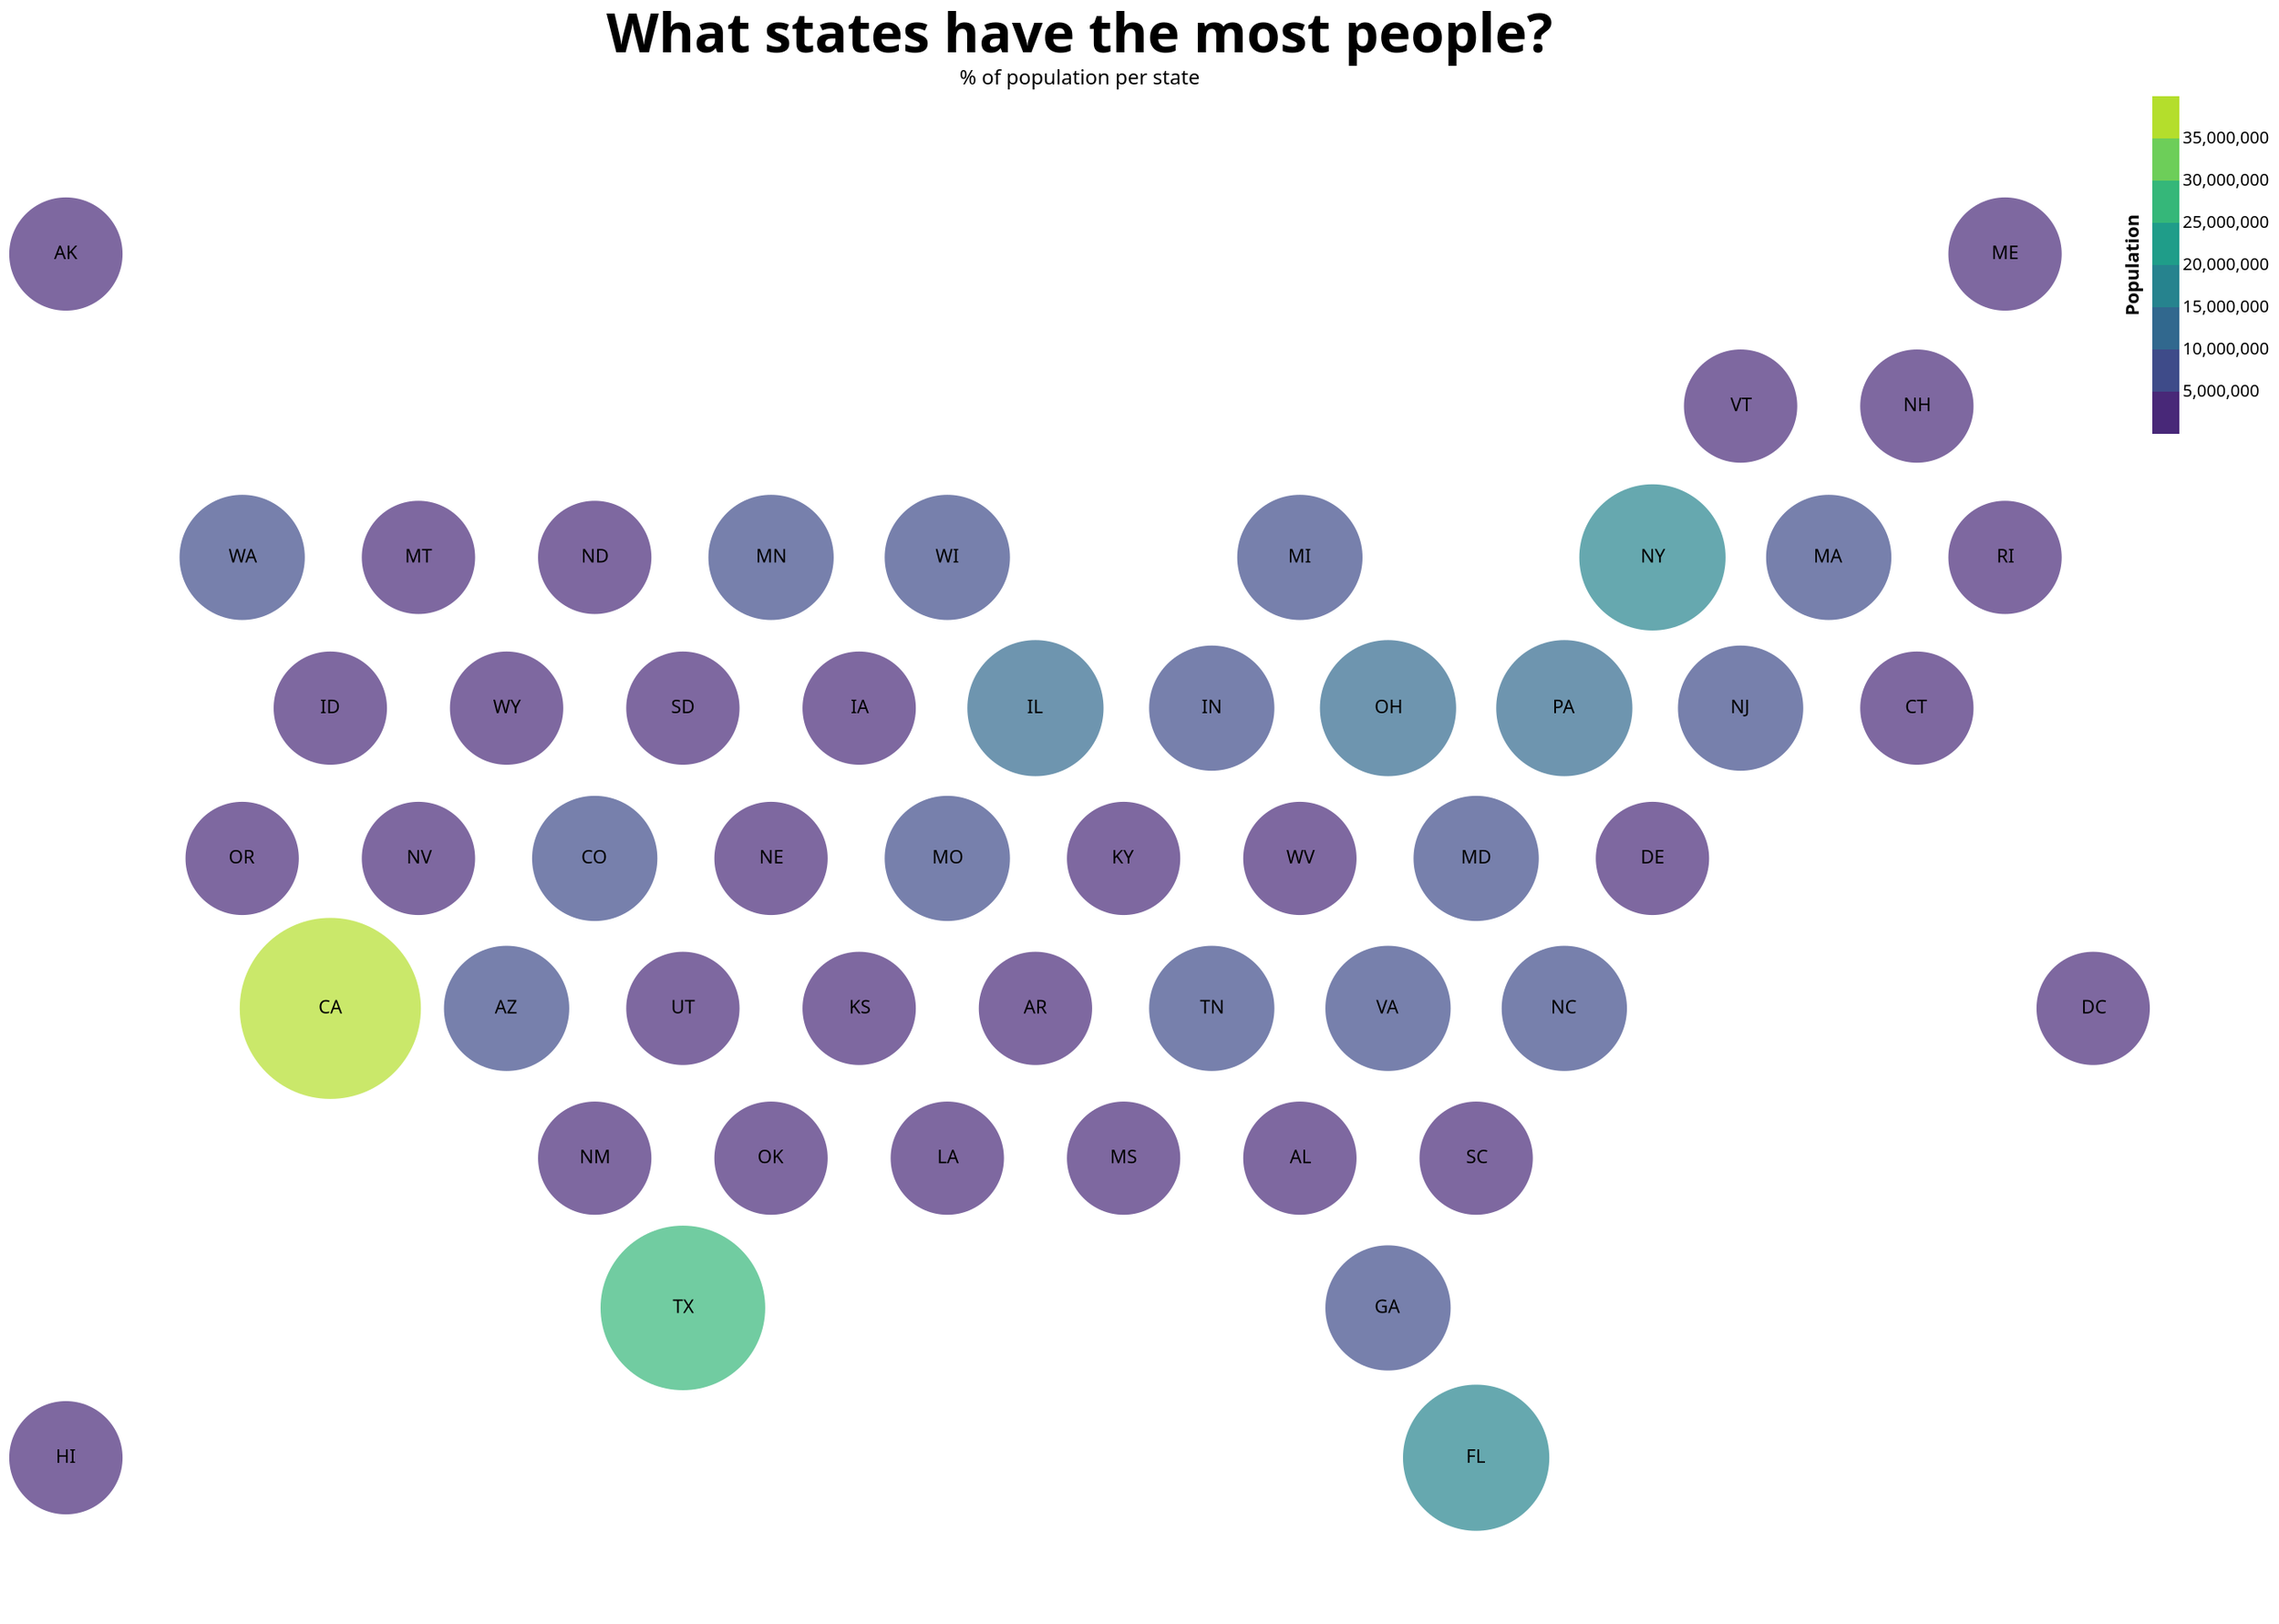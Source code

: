 {
  "$schema": "https://vega.github.io/schema/vega/v5.json",
  "background": "white",
  "padding": 5,
  "width": 1200,
  "height": 900,
  "title": {
    "text": [
      "What states have the most people?"
    ],
    "fontSize": 32,
    "subtitle": "% of population per state",
    "frame": "group"
  },
  "style": "cell",
  "data": [
    {
      "name": "data-ecb5fec3b20ee88d7fc8408d3e2f51c2",
      "values": [
        {
          "%-electoral_votes": 1.67,
          "%-population": 1.55,
          "%-representatives": 1.61,
          "%-senators": 2,
          "Electoral votes per 100K": 0.19,
          "Population": 4779736,
          "Representatives per 100K": 0.15,
          "Senators per 100K": 0.04,
          "State": "Alabama",
          "State_Abbr": "AL",
          "States": "Alabama",
          "centroid_lat": 0.6499999999985311,
          "centroid_lon": 15.000000000000002,
          "state_code": "AL",
          "type": "Feature",
          "geometry": {
            "type": "Polygon",
            "coordinates": [
              [
                [
                  14.000000000000002,
                  0.10000000000279925
                ],
                [
                  14.000000000000004,
                  1.1999999999942628
                ],
                [
                  14.999999999999998,
                  1.7999999999896077
                ],
                [
                  16,
                  1.1999999999942625
                ],
                [
                  16,
                  0.10000000000279931
                ],
                [
                  14.999999999999998,
                  -0.49999999999254446
                ],
                [
                  14.000000000000002,
                  0.10000000000279925
                ]
              ]
            ]
          }
        },
        {
          "%-electoral_votes": 0.56,
          "%-population": 0.23,
          "%-representatives": 0.23,
          "%-senators": 2,
          "Electoral votes per 100K": 0.42,
          "Population": 710231,
          "Representatives per 100K": 0.14,
          "Senators per 100K": 0.28,
          "State": "Alaska",
          "State_Abbr": "AK",
          "States": "Alaska",
          "centroid_lat": 10.849999999921225,
          "centroid_lon": 1.0000000000000002,
          "state_code": "AK",
          "type": "Feature",
          "geometry": {
            "type": "Polygon",
            "coordinates": [
              [
                [
                  -3.243383594935949e-20,
                  10.299999999925182
                ],
                [
                  0,
                  11.399999999917213
                ],
                [
                  0.9999999999999998,
                  11.999999999912925
                ],
                [
                  2,
                  11.399999999917213
                ],
                [
                  2,
                  10.29999999992518
                ],
                [
                  0.9999999999999998,
                  9.699999999929574
                ],
                [
                  -3.243383594935949e-20,
                  10.299999999925182
                ]
              ]
            ]
          }
        },
        {
          "%-electoral_votes": 2.04,
          "%-population": 2.07,
          "%-representatives": 2.07,
          "%-senators": 2,
          "Electoral votes per 100K": 0.17,
          "Population": 6392017,
          "Representatives per 100K": 0.14,
          "Senators per 100K": 0.03,
          "State": "Arizona",
          "State_Abbr": "AZ",
          "States": "Arizona",
          "centroid_lat": 2.349999999985355,
          "centroid_lon": 5.999999999999999,
          "state_code": "AZ",
          "type": "Feature",
          "geometry": {
            "type": "Polygon",
            "coordinates": [
              [
                [
                  4.999999999999999,
                  1.7999999999896081
                ],
                [
                  5,
                  2.8999999999810893
                ],
                [
                  5.999999999999998,
                  3.499999999976457
                ],
                [
                  6.999999999999998,
                  2.8999999999810897
                ],
                [
                  6.999999999999999,
                  1.7999999999896077
                ],
                [
                  5.999999999999999,
                  1.1999999999942628
                ],
                [
                  4.999999999999999,
                  1.7999999999896081
                ]
              ]
            ]
          }
        },
        {
          "%-electoral_votes": 1.12,
          "%-population": 0.94,
          "%-representatives": 0.92,
          "%-senators": 2,
          "Electoral votes per 100K": 0.21,
          "Population": 2915918,
          "Representatives per 100K": 0.14,
          "Senators per 100K": 0.07,
          "State": "Arkansas",
          "State_Abbr": "AR",
          "States": "Arkansas",
          "centroid_lat": 2.349999999985355,
          "centroid_lon": 11.999999999999998,
          "state_code": "AR",
          "type": "Feature",
          "geometry": {
            "type": "Polygon",
            "coordinates": [
              [
                [
                  10.999999999999998,
                  1.7999999999896077
                ],
                [
                  11,
                  2.8999999999810893
                ],
                [
                  12,
                  3.4999999999764575
                ],
                [
                  12.999999999999998,
                  2.8999999999810897
                ],
                [
                  12.999999999999998,
                  1.7999999999896072
                ],
                [
                  11.999999999999996,
                  1.1999999999942628
                ],
                [
                  10.999999999999998,
                  1.7999999999896077
                ]
              ]
            ]
          }
        },
        {
          "%-electoral_votes": 10.22,
          "%-population": 12.07,
          "%-representatives": 12.18,
          "%-senators": 2,
          "Electoral votes per 100K": 0.15,
          "Population": 37253956,
          "Representatives per 100K": 0.14,
          "Senators per 100K": 0.01,
          "State": "California",
          "State_Abbr": "CA",
          "States": "California",
          "centroid_lat": 2.349999999985355,
          "centroid_lon": 4,
          "state_code": "CA",
          "type": "Feature",
          "geometry": {
            "type": "Polygon",
            "coordinates": [
              [
                [
                  3.0000000000000004,
                  1.7999999999896081
                ],
                [
                  3,
                  2.8999999999810893
                ],
                [
                  4,
                  3.4999999999764575
                ],
                [
                  5,
                  2.8999999999810893
                ],
                [
                  4.999999999999999,
                  1.7999999999896081
                ],
                [
                  4,
                  1.1999999999942628
                ],
                [
                  3.0000000000000004,
                  1.7999999999896081
                ]
              ]
            ]
          }
        },
        {
          "%-electoral_votes": 1.67,
          "%-population": 1.63,
          "%-representatives": 1.61,
          "%-senators": 2,
          "Electoral votes per 100K": 0.18,
          "Population": 5029196,
          "Representatives per 100K": 0.14,
          "Senators per 100K": 0.04,
          "State": "Colorado",
          "State_Abbr": "CO",
          "States": "Colorado",
          "centroid_lat": 4.049999999972234,
          "centroid_lon": 6.999999999999998,
          "state_code": "CO",
          "type": "Feature",
          "geometry": {
            "type": "Polygon",
            "coordinates": [
              [
                [
                  5.999999999999998,
                  3.499999999976457
                ],
                [
                  5.999999999999999,
                  4.5999999999679915
                ],
                [
                  7.000000000000001,
                  5.199999999963394
                ],
                [
                  8,
                  4.599999999967992
                ],
                [
                  7.999999999999998,
                  3.4999999999764575
                ],
                [
                  6.999999999999998,
                  2.8999999999810897
                ],
                [
                  5.999999999999998,
                  3.499999999976457
                ]
              ]
            ]
          }
        },
        {
          "%-electoral_votes": 1.3,
          "%-population": 1.16,
          "%-representatives": 1.15,
          "%-senators": 2,
          "Electoral votes per 100K": 0.2,
          "Population": 3574097,
          "Representatives per 100K": 0.14,
          "Senators per 100K": 0.06,
          "State": "Connecticut",
          "State_Abbr": "CT",
          "States": "Connecticut",
          "centroid_lat": 5.749999999959213,
          "centroid_lon": 21.999999999999996,
          "state_code": "CT",
          "type": "Feature",
          "geometry": {
            "type": "Polygon",
            "coordinates": [
              [
                [
                  20.999999999999996,
                  5.19999999996339
                ],
                [
                  21.000000000000004,
                  6.2999999999550065
                ],
                [
                  22.000000000000004,
                  6.8999999999504595
                ],
                [
                  22.999999999999996,
                  6.299999999955005
                ],
                [
                  22.999999999999996,
                  5.199999999963392
                ],
                [
                  21.999999999999996,
                  4.5999999999679915
                ],
                [
                  20.999999999999996,
                  5.19999999996339
                ]
              ]
            ]
          }
        },
        {
          "%-electoral_votes": 0.56,
          "%-population": 0.19,
          "%-representatives": 0.23,
          "%-senators": 2,
          "Electoral votes per 100K": 0.5,
          "Population": 601723,
          "Representatives per 100K": 0.17,
          "Senators per 100K": 0.33,
          "State": "Delaware",
          "State_Abbr": "DE",
          "States": "Delaware",
          "centroid_lat": 4.049999999972233,
          "centroid_lon": 18.999999999999996,
          "state_code": "DE",
          "type": "Feature",
          "geometry": {
            "type": "Polygon",
            "coordinates": [
              [
                [
                  17.999999999999993,
                  3.4999999999764566
                ],
                [
                  18,
                  4.599999999967992
                ],
                [
                  19,
                  5.199999999963391
                ],
                [
                  20,
                  4.5999999999679915
                ],
                [
                  20,
                  3.4999999999764575
                ],
                [
                  19.000000000000007,
                  2.8999999999810897
                ],
                [
                  17.999999999999993,
                  3.4999999999764566
                ]
              ]
            ]
          }
        },
        {
          "%-electoral_votes": 0.56,
          "%-population": 0.29,
          "%-representatives": 0,
          "%-senators": 0,
          "Electoral votes per 100K": 0.33,
          "Population": 897934,
          "Representatives per 100K": 0,
          "Senators per 100K": 0,
          "State": "District of Columbia",
          "State_Abbr": "DC",
          "States": "D.C.",
          "centroid_lat": 2.349999999985356,
          "centroid_lon": 24,
          "state_code": "DC",
          "type": "Feature",
          "geometry": {
            "type": "Polygon",
            "coordinates": [
              [
                [
                  23,
                  1.7999999999896081
                ],
                [
                  23.000000000000004,
                  2.8999999999810897
                ],
                [
                  24,
                  3.4999999999764575
                ],
                [
                  25.000000000000004,
                  2.8999999999810893
                ],
                [
                  24.999999999999993,
                  1.7999999999896077
                ],
                [
                  24.000000000000004,
                  1.1999999999942625
                ],
                [
                  23,
                  1.7999999999896081
                ]
              ]
            ]
          }
        },
        {
          "%-electoral_votes": 5.39,
          "%-population": 6.09,
          "%-representatives": 6.21,
          "%-senators": 2,
          "Electoral votes per 100K": 0.15,
          "Population": 18801310,
          "Representatives per 100K": 0.14,
          "Senators per 100K": 0.01,
          "State": "Florida",
          "State_Abbr": "FL",
          "States": "Florida",
          "centroid_lat": -2.74999999997514,
          "centroid_lon": 17,
          "state_code": "FL",
          "type": "Feature",
          "geometry": {
            "type": "Polygon",
            "coordinates": [
              [
                [
                  16,
                  -2.199999999979375
                ],
                [
                  17.000000000000004,
                  -1.5999999999840178
                ],
                [
                  17.999999999999996,
                  -2.199999999979376
                ],
                [
                  18,
                  -3.299999999970887
                ],
                [
                  17.000000000000007,
                  -3.8999999999662753
                ],
                [
                  16,
                  -3.2999999999708867
                ],
                [
                  16,
                  -2.199999999979375
                ]
              ]
            ]
          }
        },
        {
          "%-electoral_votes": 2.97,
          "%-population": 3.14,
          "%-representatives": 3.22,
          "%-senators": 2,
          "Electoral votes per 100K": 0.17,
          "Population": 9687653,
          "Representatives per 100K": 0.14,
          "Senators per 100K": 0.02,
          "State": "Georgia",
          "State_Abbr": "GA",
          "States": "Georgia",
          "centroid_lat": -1.049999999988285,
          "centroid_lon": 16,
          "state_code": "GA",
          "type": "Feature",
          "geometry": {
            "type": "Polygon",
            "coordinates": [
              [
                [
                  15.000000000000002,
                  -1.599999999984017
                ],
                [
                  14.999999999999998,
                  -0.49999999999254446
                ],
                [
                  16,
                  0.10000000000279931
                ],
                [
                  17,
                  -0.49999999999254446
                ],
                [
                  17.000000000000004,
                  -1.5999999999840178
                ],
                [
                  16,
                  -2.199999999979375
                ],
                [
                  15.000000000000002,
                  -1.599999999984017
                ]
              ]
            ]
          }
        },
        {
          "%-electoral_votes": 0.74,
          "%-population": 0.44,
          "%-representatives": 0.46,
          "%-senators": 2,
          "Electoral votes per 100K": 0.29,
          "Population": 1360301,
          "Representatives per 100K": 0.15,
          "Senators per 100K": 0.15,
          "State": "Hawaii",
          "State_Abbr": "HI",
          "States": "Hawaii",
          "centroid_lat": -2.749999999975139,
          "centroid_lon": 0.9999999999999999,
          "state_code": "HI",
          "type": "Feature",
          "geometry": {
            "type": "Polygon",
            "coordinates": [
              [
                [
                  0,
                  -3.2999999999708867
                ],
                [
                  3.193795986550121e-20,
                  -2.1999999999793753
                ],
                [
                  0.9999999999999998,
                  -1.5999999999840178
                ],
                [
                  1.9999999999999996,
                  -2.1999999999793745
                ],
                [
                  2,
                  -3.299999999970887
                ],
                [
                  0.9999999999999998,
                  -3.899999999966275
                ],
                [
                  0,
                  -3.2999999999708867
                ]
              ]
            ]
          }
        },
        {
          "%-electoral_votes": 0.74,
          "%-population": 0.51,
          "%-representatives": 0.46,
          "%-senators": 2,
          "Electoral votes per 100K": 0.26,
          "Population": 1567582,
          "Representatives per 100K": 0.13,
          "Senators per 100K": 0.13,
          "State": "Idaho",
          "State_Abbr": "ID",
          "States": "Idaho",
          "centroid_lat": 5.749999999959213,
          "centroid_lon": 4,
          "state_code": "ID",
          "type": "Feature",
          "geometry": {
            "type": "Polygon",
            "coordinates": [
              [
                [
                  2.9999999999999996,
                  5.19999999996339
                ],
                [
                  2.9999999999999996,
                  6.299999999955006
                ],
                [
                  4,
                  6.8999999999504595
                ],
                [
                  5,
                  6.299999999955006
                ],
                [
                  4.999999999999999,
                  5.19999999996339
                ],
                [
                  3.9999999999999982,
                  4.59999999996799
                ],
                [
                  2.9999999999999996,
                  5.19999999996339
                ]
              ]
            ]
          }
        },
        {
          "%-electoral_votes": 3.72,
          "%-population": 4.16,
          "%-representatives": 4.14,
          "%-senators": 2,
          "Electoral votes per 100K": 0.16,
          "Population": 12830632,
          "Representatives per 100K": 0.14,
          "Senators per 100K": 0.02,
          "State": "Illinois",
          "State_Abbr": "IL",
          "States": "Illinois",
          "centroid_lat": 5.749999999959212,
          "centroid_lon": 12,
          "state_code": "IL",
          "type": "Feature",
          "geometry": {
            "type": "Polygon",
            "coordinates": [
              [
                [
                  10.999999999999998,
                  5.1999999999633895
                ],
                [
                  11.000000000000002,
                  6.299999999955006
                ],
                [
                  11.999999999999998,
                  6.8999999999504595
                ],
                [
                  12.999999999999998,
                  6.299999999955006
                ],
                [
                  12.999999999999996,
                  5.1999999999633895
                ],
                [
                  11.999999999999996,
                  4.5999999999679915
                ],
                [
                  10.999999999999998,
                  5.1999999999633895
                ]
              ]
            ]
          }
        },
        {
          "%-electoral_votes": 2.04,
          "%-population": 2.1,
          "%-representatives": 2.07,
          "%-senators": 2,
          "Electoral votes per 100K": 0.17,
          "Population": 6483802,
          "Representatives per 100K": 0.14,
          "Senators per 100K": 0.03,
          "State": "Indiana",
          "State_Abbr": "IN",
          "States": "Indiana",
          "centroid_lat": 5.749999999959213,
          "centroid_lon": 13.999999999999998,
          "state_code": "IN",
          "type": "Feature",
          "geometry": {
            "type": "Polygon",
            "coordinates": [
              [
                [
                  12.999999999999996,
                  5.1999999999633895
                ],
                [
                  12.999999999999998,
                  6.299999999955006
                ],
                [
                  14.000000000000004,
                  6.8999999999504595
                ],
                [
                  14.999999999999995,
                  6.299999999955005
                ],
                [
                  14.999999999999995,
                  5.19999999996339
                ],
                [
                  14.000000000000002,
                  4.5999999999679915
                ],
                [
                  12.999999999999996,
                  5.1999999999633895
                ]
              ]
            ]
          }
        },
        {
          "%-electoral_votes": 1.12,
          "%-population": 0.99,
          "%-representatives": 0.92,
          "%-senators": 2,
          "Electoral votes per 100K": 0.2,
          "Population": 3046355,
          "Representatives per 100K": 0.13,
          "Senators per 100K": 0.07,
          "State": "Iowa",
          "State_Abbr": "IA",
          "States": "Iowa",
          "centroid_lat": 5.749999999959213,
          "centroid_lon": 10,
          "state_code": "IA",
          "type": "Feature",
          "geometry": {
            "type": "Polygon",
            "coordinates": [
              [
                [
                  8.999999999999998,
                  5.1999999999633895
                ],
                [
                  8.999999999999998,
                  6.299999999955005
                ],
                [
                  10,
                  6.8999999999504595
                ],
                [
                  11.000000000000002,
                  6.299999999955006
                ],
                [
                  10.999999999999998,
                  5.1999999999633895
                ],
                [
                  9.999999999999996,
                  4.599999999967992
                ],
                [
                  8.999999999999998,
                  5.1999999999633895
                ]
              ]
            ]
          }
        },
        {
          "%-electoral_votes": 1.12,
          "%-population": 0.92,
          "%-representatives": 0.92,
          "%-senators": 2,
          "Electoral votes per 100K": 0.21,
          "Population": 2853118,
          "Representatives per 100K": 0.14,
          "Senators per 100K": 0.07,
          "State": "Kansas",
          "State_Abbr": "KS",
          "States": "Kansas",
          "centroid_lat": 2.349999999985355,
          "centroid_lon": 10,
          "state_code": "KS",
          "type": "Feature",
          "geometry": {
            "type": "Polygon",
            "coordinates": [
              [
                [
                  8.999999999999998,
                  1.7999999999896077
                ],
                [
                  8.999999999999996,
                  2.8999999999810893
                ],
                [
                  10,
                  3.4999999999764575
                ],
                [
                  11,
                  2.8999999999810893
                ],
                [
                  10.999999999999998,
                  1.7999999999896077
                ],
                [
                  9.999999999999998,
                  1.1999999999942625
                ],
                [
                  8.999999999999998,
                  1.7999999999896077
                ]
              ]
            ]
          }
        },
        {
          "%-electoral_votes": 1.49,
          "%-population": 1.41,
          "%-representatives": 1.38,
          "%-senators": 2,
          "Electoral votes per 100K": 0.18,
          "Population": 4339367,
          "Representatives per 100K": 0.14,
          "Senators per 100K": 0.05,
          "State": "Kentucky",
          "State_Abbr": "KY",
          "States": "Kentucky",
          "centroid_lat": 4.0499999999722345,
          "centroid_lon": 13,
          "state_code": "KY",
          "type": "Feature",
          "geometry": {
            "type": "Polygon",
            "coordinates": [
              [
                [
                  12,
                  3.4999999999764575
                ],
                [
                  11.999999999999996,
                  4.5999999999679915
                ],
                [
                  12.999999999999996,
                  5.1999999999633895
                ],
                [
                  14.000000000000002,
                  4.5999999999679915
                ],
                [
                  13.999999999999998,
                  3.499999999976456
                ],
                [
                  12.999999999999998,
                  2.8999999999810897
                ],
                [
                  12,
                  3.4999999999764575
                ]
              ]
            ]
          }
        },
        {
          "%-electoral_votes": 1.49,
          "%-population": 1.47,
          "%-representatives": 1.38,
          "%-senators": 2,
          "Electoral votes per 100K": 0.18,
          "Population": 4533372,
          "Representatives per 100K": 0.13,
          "Senators per 100K": 0.04,
          "State": "Louisiana",
          "State_Abbr": "LA",
          "States": "Louisiana",
          "centroid_lat": 0.649999999998531,
          "centroid_lon": 10.999999999999996,
          "state_code": "LA",
          "type": "Feature",
          "geometry": {
            "type": "Polygon",
            "coordinates": [
              [
                [
                  9.999999999999995,
                  0.1000000000027993
                ],
                [
                  9.999999999999998,
                  1.1999999999942625
                ],
                [
                  10.999999999999998,
                  1.7999999999896077
                ],
                [
                  11.999999999999996,
                  1.1999999999942628
                ],
                [
                  11.999999999999998,
                  0.10000000000279927
                ],
                [
                  11.000000000000002,
                  -0.49999999999254446
                ],
                [
                  9.999999999999995,
                  0.1000000000027993
                ]
              ]
            ]
          }
        },
        {
          "%-electoral_votes": 0.74,
          "%-population": 0.43,
          "%-representatives": 0.46,
          "%-senators": 2,
          "Electoral votes per 100K": 0.3,
          "Population": 1328361,
          "Representatives per 100K": 0.15,
          "Senators per 100K": 0.15,
          "State": "Maine",
          "State_Abbr": "ME",
          "States": "Maine",
          "centroid_lat": 10.849999999921225,
          "centroid_lon": 23,
          "state_code": "ME",
          "type": "Feature",
          "geometry": {
            "type": "Polygon",
            "coordinates": [
              [
                [
                  22.000000000000004,
                  11.399999999917211
                ],
                [
                  22.999999999999996,
                  11.999999999912925
                ],
                [
                  23.999999999999996,
                  11.399999999917211
                ],
                [
                  23.999999999999993,
                  10.299999999925182
                ],
                [
                  22.999999999999996,
                  9.699999999929574
                ],
                [
                  22,
                  10.299999999925184
                ],
                [
                  22.000000000000004,
                  11.399999999917211
                ]
              ]
            ]
          }
        },
        {
          "%-electoral_votes": 1.86,
          "%-population": 1.87,
          "%-representatives": 1.84,
          "%-senators": 2,
          "Electoral votes per 100K": 0.17,
          "Population": 5773552,
          "Representatives per 100K": 0.14,
          "Senators per 100K": 0.03,
          "State": "Maryland",
          "State_Abbr": "MD",
          "States": "Maryland",
          "centroid_lat": 4.0499999999722345,
          "centroid_lon": 16.999999999999996,
          "state_code": "MD",
          "type": "Feature",
          "geometry": {
            "type": "Polygon",
            "coordinates": [
              [
                [
                  16,
                  3.4999999999764575
                ],
                [
                  15.999999999999996,
                  4.5999999999679915
                ],
                [
                  17.000000000000004,
                  5.19999999996339
                ],
                [
                  18,
                  4.599999999967992
                ],
                [
                  17.999999999999993,
                  3.4999999999764566
                ],
                [
                  17.000000000000007,
                  2.89999999998109
                ],
                [
                  16,
                  3.4999999999764575
                ]
              ]
            ]
          }
        },
        {
          "%-electoral_votes": 2.04,
          "%-population": 2.12,
          "%-representatives": 2.07,
          "%-senators": 2,
          "Electoral votes per 100K": 0.17,
          "Population": 6547629,
          "Representatives per 100K": 0.14,
          "Senators per 100K": 0.03,
          "State": "Massachusetts",
          "State_Abbr": "MA",
          "States": "Massachusetts",
          "centroid_lat": 7.449999999946339,
          "centroid_lon": 20.999999999999993,
          "state_code": "MA",
          "type": "Feature",
          "geometry": {
            "type": "Polygon",
            "coordinates": [
              [
                [
                  19.99999999999999,
                  6.8999999999504595
                ],
                [
                  19.999999999999996,
                  7.999999999942184
                ],
                [
                  21,
                  8.599999999937712
                ],
                [
                  21.999999999999996,
                  7.999999999942184
                ],
                [
                  22.000000000000004,
                  6.8999999999504595
                ],
                [
                  21.000000000000004,
                  6.2999999999550065
                ],
                [
                  19.99999999999999,
                  6.8999999999504595
                ]
              ]
            ]
          }
        },
        {
          "%-electoral_votes": 2.97,
          "%-population": 3.2,
          "%-representatives": 3.22,
          "%-senators": 2,
          "Electoral votes per 100K": 0.16,
          "Population": 9883640,
          "Representatives per 100K": 0.14,
          "Senators per 100K": 0.02,
          "State": "Michigan",
          "State_Abbr": "MI",
          "States": "Michigan",
          "centroid_lat": 7.449999999946342,
          "centroid_lon": 15,
          "state_code": "MI",
          "type": "Feature",
          "geometry": {
            "type": "Polygon",
            "coordinates": [
              [
                [
                  13.999999999999995,
                  7.999999999942184
                ],
                [
                  14.999999999999998,
                  8.599999999937706
                ],
                [
                  15.999999999999996,
                  7.999999999942184
                ],
                [
                  16.000000000000004,
                  6.899999999950459
                ],
                [
                  14.999999999999995,
                  6.299999999955005
                ],
                [
                  14.000000000000004,
                  6.8999999999504595
                ],
                [
                  13.999999999999995,
                  7.999999999942184
                ]
              ]
            ]
          }
        },
        {
          "%-electoral_votes": 1.86,
          "%-population": 1.72,
          "%-representatives": 1.84,
          "%-senators": 2,
          "Electoral votes per 100K": 0.19,
          "Population": 5303925,
          "Representatives per 100K": 0.15,
          "Senators per 100K": 0.04,
          "State": "Minnesota",
          "State_Abbr": "MN",
          "States": "Minnesota",
          "centroid_lat": 7.449999999946339,
          "centroid_lon": 8.999999999999996,
          "state_code": "MN",
          "type": "Feature",
          "geometry": {
            "type": "Polygon",
            "coordinates": [
              [
                [
                  7.9999999999999964,
                  6.899999999950459
                ],
                [
                  7.999999999999998,
                  7.999999999942184
                ],
                [
                  8.999999999999998,
                  8.599999999937708
                ],
                [
                  9.999999999999995,
                  7.999999999942184
                ],
                [
                  10,
                  6.8999999999504595
                ],
                [
                  8.999999999999998,
                  6.299999999955005
                ],
                [
                  7.9999999999999964,
                  6.899999999950459
                ]
              ]
            ]
          }
        },
        {
          "%-electoral_votes": 1.12,
          "%-population": 0.96,
          "%-representatives": 0.92,
          "%-senators": 2,
          "Electoral votes per 100K": 0.2,
          "Population": 2967297,
          "Representatives per 100K": 0.13,
          "Senators per 100K": 0.07,
          "State": "Mississippi",
          "State_Abbr": "MS",
          "States": "Mississippi",
          "centroid_lat": 0.6499999999985315,
          "centroid_lon": 13,
          "state_code": "MS",
          "type": "Feature",
          "geometry": {
            "type": "Polygon",
            "coordinates": [
              [
                [
                  11.999999999999996,
                  1.1999999999942628
                ],
                [
                  12.999999999999998,
                  1.7999999999896072
                ],
                [
                  14.000000000000004,
                  1.1999999999942628
                ],
                [
                  14.000000000000002,
                  0.10000000000279925
                ],
                [
                  13.000000000000004,
                  -0.4999999999925446
                ],
                [
                  11.999999999999998,
                  0.10000000000279927
                ],
                [
                  11.999999999999996,
                  1.1999999999942628
                ]
              ]
            ]
          }
        },
        {
          "%-electoral_votes": 1.86,
          "%-population": 1.94,
          "%-representatives": 1.84,
          "%-senators": 2,
          "Electoral votes per 100K": 0.17,
          "Population": 5988927,
          "Representatives per 100K": 0.13,
          "Senators per 100K": 0.03,
          "State": "Missouri",
          "State_Abbr": "MO",
          "States": "Missouri",
          "centroid_lat": 4.049999999972234,
          "centroid_lon": 11,
          "state_code": "MO",
          "type": "Feature",
          "geometry": {
            "type": "Polygon",
            "coordinates": [
              [
                [
                  9.999999999999996,
                  4.599999999967992
                ],
                [
                  10.999999999999998,
                  5.1999999999633895
                ],
                [
                  11.999999999999996,
                  4.5999999999679915
                ],
                [
                  12,
                  3.4999999999764575
                ],
                [
                  11,
                  2.8999999999810893
                ],
                [
                  10,
                  3.4999999999764575
                ],
                [
                  9.999999999999996,
                  4.599999999967992
                ]
              ]
            ]
          }
        },
        {
          "%-electoral_votes": 0.56,
          "%-population": 0.32,
          "%-representatives": 0.23,
          "%-senators": 2,
          "Electoral votes per 100K": 0.3,
          "Population": 989415,
          "Representatives per 100K": 0.1,
          "Senators per 100K": 0.2,
          "State": "Montana",
          "State_Abbr": "MT",
          "States": "Montana",
          "centroid_lat": 7.449999999946341,
          "centroid_lon": 4.999999999999999,
          "state_code": "MT",
          "type": "Feature",
          "geometry": {
            "type": "Polygon",
            "coordinates": [
              [
                [
                  4,
                  6.8999999999504595
                ],
                [
                  3.999999999999999,
                  7.999999999942182
                ],
                [
                  4.9999999999999964,
                  8.599999999937706
                ],
                [
                  6,
                  7.999999999942184
                ],
                [
                  5.999999999999998,
                  6.8999999999504595
                ],
                [
                  5,
                  6.299999999955006
                ],
                [
                  4,
                  6.8999999999504595
                ]
              ]
            ]
          }
        },
        {
          "%-electoral_votes": 0.93,
          "%-population": 0.59,
          "%-representatives": 0.69,
          "%-senators": 2,
          "Electoral votes per 100K": 0.27,
          "Population": 1826341,
          "Representatives per 100K": 0.16,
          "Senators per 100K": 0.11,
          "State": "Nebraska",
          "State_Abbr": "NE",
          "States": "Nebraska",
          "centroid_lat": 4.049999999972233,
          "centroid_lon": 8.999999999999998,
          "state_code": "NE",
          "type": "Feature",
          "geometry": {
            "type": "Polygon",
            "coordinates": [
              [
                [
                  7.999999999999998,
                  3.4999999999764575
                ],
                [
                  8,
                  4.599999999967992
                ],
                [
                  8.999999999999998,
                  5.1999999999633895
                ],
                [
                  9.999999999999996,
                  4.599999999967992
                ],
                [
                  10,
                  3.4999999999764575
                ],
                [
                  8.999999999999996,
                  2.8999999999810893
                ],
                [
                  7.999999999999998,
                  3.4999999999764575
                ]
              ]
            ]
          }
        },
        {
          "%-electoral_votes": 1.12,
          "%-population": 0.87,
          "%-representatives": 0.92,
          "%-senators": 2,
          "Electoral votes per 100K": 0.22,
          "Population": 2700551,
          "Representatives per 100K": 0.15,
          "Senators per 100K": 0.07,
          "State": "Nevada",
          "State_Abbr": "NV",
          "States": "Nevada",
          "centroid_lat": 4.0499999999722345,
          "centroid_lon": 4.999999999999999,
          "state_code": "NV",
          "type": "Feature",
          "geometry": {
            "type": "Polygon",
            "coordinates": [
              [
                [
                  3.9999999999999982,
                  4.59999999996799
                ],
                [
                  4.999999999999999,
                  5.19999999996339
                ],
                [
                  5.999999999999999,
                  4.5999999999679915
                ],
                [
                  5.999999999999998,
                  3.499999999976457
                ],
                [
                  5,
                  2.8999999999810893
                ],
                [
                  4,
                  3.4999999999764575
                ],
                [
                  3.9999999999999982,
                  4.59999999996799
                ]
              ]
            ]
          }
        },
        {
          "%-electoral_votes": 0.74,
          "%-population": 0.43,
          "%-representatives": 0.46,
          "%-senators": 2,
          "Electoral votes per 100K": 0.3,
          "Population": 1316470,
          "Representatives per 100K": 0.15,
          "Senators per 100K": 0.15,
          "State": "New Hampshire",
          "State_Abbr": "NH",
          "States": "New Hampshire",
          "centroid_lat": 9.149999999933664,
          "centroid_lon": 21.999999999999996,
          "state_code": "NH",
          "type": "Feature",
          "geometry": {
            "type": "Polygon",
            "coordinates": [
              [
                [
                  21,
                  8.599999999937712
                ],
                [
                  21.000000000000004,
                  9.699999999929574
                ],
                [
                  22,
                  10.299999999925184
                ],
                [
                  22.999999999999996,
                  9.699999999929574
                ],
                [
                  22.999999999999996,
                  8.59999999993771
                ],
                [
                  21.999999999999996,
                  7.999999999942184
                ],
                [
                  21,
                  8.599999999937712
                ]
              ]
            ]
          }
        },
        {
          "%-electoral_votes": 2.6,
          "%-population": 2.85,
          "%-representatives": 2.76,
          "%-senators": 2,
          "Electoral votes per 100K": 0.16,
          "Population": 8791894,
          "Representatives per 100K": 0.14,
          "Senators per 100K": 0.02,
          "State": "New Jersey",
          "State_Abbr": "NJ",
          "States": "New Jersey",
          "centroid_lat": 5.749999999959214,
          "centroid_lon": 20,
          "state_code": "NJ",
          "type": "Feature",
          "geometry": {
            "type": "Polygon",
            "coordinates": [
              [
                [
                  19,
                  5.199999999963391
                ],
                [
                  18.999999999999996,
                  6.299999999955005
                ],
                [
                  19.99999999999999,
                  6.8999999999504595
                ],
                [
                  21.000000000000004,
                  6.2999999999550065
                ],
                [
                  20.999999999999996,
                  5.19999999996339
                ],
                [
                  20,
                  4.5999999999679915
                ],
                [
                  19,
                  5.199999999963391
                ]
              ]
            ]
          }
        },
        {
          "%-electoral_votes": 0.93,
          "%-population": 0.67,
          "%-representatives": 0.69,
          "%-senators": 2,
          "Electoral votes per 100K": 0.24,
          "Population": 2059179,
          "Representatives per 100K": 0.15,
          "Senators per 100K": 0.1,
          "State": "New Mexico",
          "State_Abbr": "NM",
          "States": "New Mexico",
          "centroid_lat": 0.6499999999985315,
          "centroid_lon": 6.999999999999998,
          "state_code": "NM",
          "type": "Feature",
          "geometry": {
            "type": "Polygon",
            "coordinates": [
              [
                [
                  5.999999999999998,
                  0.10000000000279928
                ],
                [
                  5.999999999999999,
                  1.1999999999942628
                ],
                [
                  6.999999999999999,
                  1.7999999999896077
                ],
                [
                  8,
                  1.1999999999942625
                ],
                [
                  7.9999999999999964,
                  0.10000000000279924
                ],
                [
                  7.000000000000002,
                  -0.49999999999254435
                ],
                [
                  5.999999999999998,
                  0.10000000000279928
                ]
              ]
            ]
          }
        },
        {
          "%-electoral_votes": 5.39,
          "%-population": 6.28,
          "%-representatives": 6.21,
          "%-senators": 2,
          "Electoral votes per 100K": 0.15,
          "Population": 19378102,
          "Representatives per 100K": 0.14,
          "Senators per 100K": 0.01,
          "State": "New York",
          "State_Abbr": "NY",
          "States": "New York",
          "centroid_lat": 7.449999999946341,
          "centroid_lon": 18.99999999999999,
          "state_code": "NY",
          "type": "Feature",
          "geometry": {
            "type": "Polygon",
            "coordinates": [
              [
                [
                  17.999999999999996,
                  6.8999999999504595
                ],
                [
                  17.999999999999996,
                  7.999999999942184
                ],
                [
                  18.999999999999996,
                  8.599999999937705
                ],
                [
                  19.999999999999996,
                  7.999999999942184
                ],
                [
                  19.99999999999999,
                  6.8999999999504595
                ],
                [
                  18.999999999999996,
                  6.299999999955005
                ],
                [
                  17.999999999999996,
                  6.8999999999504595
                ]
              ]
            ]
          }
        },
        {
          "%-electoral_votes": 2.79,
          "%-population": 3.09,
          "%-representatives": 2.99,
          "%-senators": 2,
          "Electoral votes per 100K": 0.16,
          "Population": 9535483,
          "Representatives per 100K": 0.14,
          "Senators per 100K": 0.02,
          "State": "North Carolina",
          "State_Abbr": "NC",
          "States": "North Carolina",
          "centroid_lat": 2.3499999999853554,
          "centroid_lon": 18.000000000000004,
          "state_code": "NC",
          "type": "Feature",
          "geometry": {
            "type": "Polygon",
            "coordinates": [
              [
                [
                  17.000000000000007,
                  1.7999999999896081
                ],
                [
                  17.000000000000007,
                  2.89999999998109
                ],
                [
                  17.999999999999993,
                  3.4999999999764566
                ],
                [
                  19.000000000000007,
                  2.8999999999810897
                ],
                [
                  19.000000000000004,
                  1.7999999999896077
                ],
                [
                  17.999999999999996,
                  1.1999999999942625
                ],
                [
                  17.000000000000007,
                  1.7999999999896081
                ]
              ]
            ]
          }
        },
        {
          "%-electoral_votes": 0.56,
          "%-population": 0.22,
          "%-representatives": 0.23,
          "%-senators": 2,
          "Electoral votes per 100K": 0.45,
          "Population": 672591,
          "Representatives per 100K": 0.15,
          "Senators per 100K": 0.3,
          "State": "North Dakota",
          "State_Abbr": "ND",
          "States": "North Dakota",
          "centroid_lat": 7.449999999946341,
          "centroid_lon": 6.999999999999999,
          "state_code": "ND",
          "type": "Feature",
          "geometry": {
            "type": "Polygon",
            "coordinates": [
              [
                [
                  5.999999999999998,
                  6.8999999999504595
                ],
                [
                  6,
                  7.999999999942184
                ],
                [
                  6.999999999999998,
                  8.599999999937706
                ],
                [
                  7.999999999999998,
                  7.999999999942184
                ],
                [
                  7.9999999999999964,
                  6.899999999950459
                ],
                [
                  6.999999999999998,
                  6.299999999955006
                ],
                [
                  5.999999999999998,
                  6.8999999999504595
                ]
              ]
            ]
          }
        },
        {
          "%-electoral_votes": 3.35,
          "%-population": 3.74,
          "%-representatives": 3.68,
          "%-senators": 2,
          "Electoral votes per 100K": 0.16,
          "Population": 11536504,
          "Representatives per 100K": 0.14,
          "Senators per 100K": 0.02,
          "State": "Ohio",
          "State_Abbr": "OH",
          "States": "Ohio",
          "centroid_lat": 5.749999999959213,
          "centroid_lon": 16,
          "state_code": "OH",
          "type": "Feature",
          "geometry": {
            "type": "Polygon",
            "coordinates": [
              [
                [
                  14.999999999999995,
                  5.19999999996339
                ],
                [
                  14.999999999999995,
                  6.299999999955005
                ],
                [
                  16.000000000000004,
                  6.899999999950459
                ],
                [
                  17.000000000000007,
                  6.299999999955008
                ],
                [
                  17.000000000000004,
                  5.19999999996339
                ],
                [
                  15.999999999999996,
                  4.5999999999679915
                ],
                [
                  14.999999999999995,
                  5.19999999996339
                ]
              ]
            ]
          }
        },
        {
          "%-electoral_votes": 1.3,
          "%-population": 1.22,
          "%-representatives": 1.15,
          "%-senators": 2,
          "Electoral votes per 100K": 0.19,
          "Population": 3751351,
          "Representatives per 100K": 0.13,
          "Senators per 100K": 0.05,
          "State": "Oklahoma",
          "State_Abbr": "OK",
          "States": "Oklahoma",
          "centroid_lat": 0.6499999999985313,
          "centroid_lon": 8.999999999999996,
          "state_code": "OK",
          "type": "Feature",
          "geometry": {
            "type": "Polygon",
            "coordinates": [
              [
                [
                  7.9999999999999964,
                  0.10000000000279924
                ],
                [
                  8,
                  1.1999999999942625
                ],
                [
                  8.999999999999998,
                  1.7999999999896077
                ],
                [
                  9.999999999999998,
                  1.1999999999942625
                ],
                [
                  9.999999999999995,
                  0.1000000000027993
                ],
                [
                  8.999999999999998,
                  -0.49999999999254435
                ],
                [
                  7.9999999999999964,
                  0.10000000000279924
                ]
              ]
            ]
          }
        },
        {
          "%-electoral_votes": 1.3,
          "%-population": 1.24,
          "%-representatives": 1.15,
          "%-senators": 2,
          "Electoral votes per 100K": 0.18,
          "Population": 3831074,
          "Representatives per 100K": 0.13,
          "Senators per 100K": 0.05,
          "State": "Oregon",
          "State_Abbr": "OR",
          "States": "Oregon",
          "centroid_lat": 4.049999999972234,
          "centroid_lon": 3,
          "state_code": "OR",
          "type": "Feature",
          "geometry": {
            "type": "Polygon",
            "coordinates": [
              [
                [
                  1.9999999999999996,
                  4.59999999996799
                ],
                [
                  2.9999999999999996,
                  5.19999999996339
                ],
                [
                  3.9999999999999982,
                  4.59999999996799
                ],
                [
                  4,
                  3.4999999999764575
                ],
                [
                  3,
                  2.8999999999810893
                ],
                [
                  2.0000000000000004,
                  3.4999999999764584
                ],
                [
                  1.9999999999999996,
                  4.59999999996799
                ]
              ]
            ]
          }
        },
        {
          "%-electoral_votes": 3.72,
          "%-population": 4.11,
          "%-representatives": 4.14,
          "%-senators": 2,
          "Electoral votes per 100K": 0.16,
          "Population": 12702379,
          "Representatives per 100K": 0.14,
          "Senators per 100K": 0.02,
          "State": "Pennsylvania",
          "State_Abbr": "PA",
          "States": "Pennsylvania",
          "centroid_lat": 5.749999999959213,
          "centroid_lon": 18,
          "state_code": "PA",
          "type": "Feature",
          "geometry": {
            "type": "Polygon",
            "coordinates": [
              [
                [
                  17.000000000000004,
                  5.19999999996339
                ],
                [
                  17.000000000000007,
                  6.299999999955008
                ],
                [
                  17.999999999999996,
                  6.8999999999504595
                ],
                [
                  18.999999999999996,
                  6.299999999955005
                ],
                [
                  19,
                  5.199999999963391
                ],
                [
                  18,
                  4.599999999967992
                ],
                [
                  17.000000000000004,
                  5.19999999996339
                ]
              ]
            ]
          }
        },
        {
          "%-electoral_votes": 0.74,
          "%-population": 0.34,
          "%-representatives": 0.46,
          "%-senators": 2,
          "Electoral votes per 100K": 0.38,
          "Population": 1052567,
          "Representatives per 100K": 0.19,
          "Senators per 100K": 0.19,
          "State": "Rhode Island",
          "State_Abbr": "RI",
          "States": "Rhode Island",
          "centroid_lat": 7.449999999946343,
          "centroid_lon": 22.999999999999993,
          "state_code": "RI",
          "type": "Feature",
          "geometry": {
            "type": "Polygon",
            "coordinates": [
              [
                [
                  21.999999999999996,
                  7.999999999942184
                ],
                [
                  22.999999999999996,
                  8.59999999993771
                ],
                [
                  23.999999999999996,
                  7.999999999942182
                ],
                [
                  23.999999999999996,
                  6.899999999950462
                ],
                [
                  22.999999999999996,
                  6.299999999955005
                ],
                [
                  22.000000000000004,
                  6.8999999999504595
                ],
                [
                  21.999999999999996,
                  7.999999999942184
                ]
              ]
            ]
          }
        },
        {
          "%-electoral_votes": 1.67,
          "%-population": 1.5,
          "%-representatives": 1.61,
          "%-senators": 2,
          "Electoral votes per 100K": 0.19,
          "Population": 4625364,
          "Representatives per 100K": 0.15,
          "Senators per 100K": 0.04,
          "State": "South Carolina",
          "State_Abbr": "SC",
          "States": "South Carolina",
          "centroid_lat": 0.6499999999985319,
          "centroid_lon": 17,
          "state_code": "SC",
          "type": "Feature",
          "geometry": {
            "type": "Polygon",
            "coordinates": [
              [
                [
                  16,
                  0.10000000000279931
                ],
                [
                  16,
                  1.1999999999942625
                ],
                [
                  17.000000000000007,
                  1.7999999999896081
                ],
                [
                  17.999999999999996,
                  1.1999999999942625
                ],
                [
                  17.999999999999993,
                  0.10000000000279931
                ],
                [
                  17,
                  -0.49999999999254446
                ],
                [
                  16,
                  0.10000000000279931
                ]
              ]
            ]
          }
        },
        {
          "%-electoral_votes": 0.56,
          "%-population": 0.26,
          "%-representatives": 0.23,
          "%-senators": 2,
          "Electoral votes per 100K": 0.37,
          "Population": 814180,
          "Representatives per 100K": 0.12,
          "Senators per 100K": 0.25,
          "State": "South Dakota",
          "State_Abbr": "SD",
          "States": "South Dakota",
          "centroid_lat": 5.749999999959214,
          "centroid_lon": 8.000000000000002,
          "state_code": "SD",
          "type": "Feature",
          "geometry": {
            "type": "Polygon",
            "coordinates": [
              [
                [
                  6.999999999999998,
                  6.299999999955006
                ],
                [
                  7.9999999999999964,
                  6.899999999950459
                ],
                [
                  8.999999999999998,
                  6.299999999955005
                ],
                [
                  8.999999999999998,
                  5.1999999999633895
                ],
                [
                  8,
                  4.599999999967992
                ],
                [
                  7.000000000000001,
                  5.199999999963394
                ],
                [
                  6.999999999999998,
                  6.299999999955006
                ]
              ]
            ]
          }
        },
        {
          "%-electoral_votes": 2.04,
          "%-population": 2.06,
          "%-representatives": 2.07,
          "%-senators": 2,
          "Electoral votes per 100K": 0.17,
          "Population": 6346105,
          "Representatives per 100K": 0.14,
          "Senators per 100K": 0.03,
          "State": "Tennessee",
          "State_Abbr": "TN",
          "States": "Tennessee",
          "centroid_lat": 2.349999999985354,
          "centroid_lon": 14,
          "state_code": "TN",
          "type": "Feature",
          "geometry": {
            "type": "Polygon",
            "coordinates": [
              [
                [
                  12.999999999999998,
                  2.8999999999810897
                ],
                [
                  13.999999999999998,
                  3.499999999976456
                ],
                [
                  14.999999999999998,
                  2.8999999999810893
                ],
                [
                  14.999999999999998,
                  1.7999999999896077
                ],
                [
                  14.000000000000004,
                  1.1999999999942628
                ],
                [
                  12.999999999999998,
                  1.7999999999896072
                ],
                [
                  12.999999999999998,
                  2.8999999999810897
                ]
              ]
            ]
          }
        },
        {
          "%-electoral_votes": 7.06,
          "%-population": 8.14,
          "%-representatives": 8.28,
          "%-senators": 2,
          "Electoral votes per 100K": 0.15,
          "Population": 25145561,
          "Representatives per 100K": 0.14,
          "Senators per 100K": 0.01,
          "State": "Texas",
          "State_Abbr": "TX",
          "States": "Texas",
          "centroid_lat": -1.0499999999882859,
          "centroid_lon": 8,
          "state_code": "TX",
          "type": "Feature",
          "geometry": {
            "type": "Polygon",
            "coordinates": [
              [
                [
                  7,
                  -1.599999999984017
                ],
                [
                  7.000000000000002,
                  -0.49999999999254435
                ],
                [
                  7.9999999999999964,
                  0.10000000000279924
                ],
                [
                  8.999999999999998,
                  -0.49999999999254435
                ],
                [
                  9.000000000000002,
                  -1.599999999984018
                ],
                [
                  7.999999999999998,
                  -2.1999999999793762
                ],
                [
                  7,
                  -1.599999999984017
                ]
              ]
            ]
          }
        },
        {
          "%-electoral_votes": 1.12,
          "%-population": 0.9,
          "%-representatives": 0.92,
          "%-senators": 2,
          "Electoral votes per 100K": 0.22,
          "Population": 2763885,
          "Representatives per 100K": 0.14,
          "Senators per 100K": 0.07,
          "State": "Utah",
          "State_Abbr": "UT",
          "States": "Utah",
          "centroid_lat": 2.349999999985355,
          "centroid_lon": 7.9999999999999964,
          "state_code": "UT",
          "type": "Feature",
          "geometry": {
            "type": "Polygon",
            "coordinates": [
              [
                [
                  6.999999999999998,
                  2.8999999999810897
                ],
                [
                  7.999999999999998,
                  3.4999999999764575
                ],
                [
                  8.999999999999996,
                  2.8999999999810893
                ],
                [
                  8.999999999999998,
                  1.7999999999896077
                ],
                [
                  8,
                  1.1999999999942625
                ],
                [
                  6.999999999999999,
                  1.7999999999896077
                ],
                [
                  6.999999999999998,
                  2.8999999999810897
                ]
              ]
            ]
          }
        },
        {
          "%-electoral_votes": 0.56,
          "%-population": 0.2,
          "%-representatives": 0.23,
          "%-senators": 2,
          "Electoral votes per 100K": 0.48,
          "Population": 625741,
          "Representatives per 100K": 0.16,
          "Senators per 100K": 0.32,
          "State": "Vermont",
          "State_Abbr": "VT",
          "States": "Vermont",
          "centroid_lat": 9.149999999933664,
          "centroid_lon": 19.999999999999996,
          "state_code": "VT",
          "type": "Feature",
          "geometry": {
            "type": "Polygon",
            "coordinates": [
              [
                [
                  18.999999999999996,
                  8.599999999937705
                ],
                [
                  19.000000000000004,
                  9.699999999929574
                ],
                [
                  19.999999999999993,
                  10.29999999992518
                ],
                [
                  21.000000000000004,
                  9.699999999929574
                ],
                [
                  21,
                  8.599999999937712
                ],
                [
                  19.999999999999996,
                  7.999999999942184
                ],
                [
                  18.999999999999996,
                  8.599999999937705
                ]
              ]
            ]
          }
        },
        {
          "%-electoral_votes": 2.42,
          "%-population": 2.59,
          "%-representatives": 2.53,
          "%-senators": 2,
          "Electoral votes per 100K": 0.16,
          "Population": 8001024,
          "Representatives per 100K": 0.14,
          "Senators per 100K": 0.02,
          "State": "Virginia",
          "State_Abbr": "VA",
          "States": "Virginia",
          "centroid_lat": 2.349999999985355,
          "centroid_lon": 16.000000000000004,
          "state_code": "VA",
          "type": "Feature",
          "geometry": {
            "type": "Polygon",
            "coordinates": [
              [
                [
                  14.999999999999998,
                  2.8999999999810893
                ],
                [
                  16,
                  3.4999999999764575
                ],
                [
                  17.000000000000007,
                  2.89999999998109
                ],
                [
                  17.000000000000007,
                  1.7999999999896081
                ],
                [
                  16,
                  1.1999999999942625
                ],
                [
                  14.999999999999998,
                  1.7999999999896077
                ],
                [
                  14.999999999999998,
                  2.8999999999810893
                ]
              ]
            ]
          }
        },
        {
          "%-electoral_votes": 2.23,
          "%-population": 2.18,
          "%-representatives": 2.3,
          "%-senators": 2,
          "Electoral votes per 100K": 0.18,
          "Population": 6724540,
          "Representatives per 100K": 0.15,
          "Senators per 100K": 0.03,
          "State": "Washington",
          "State_Abbr": "WA",
          "States": "Washington",
          "centroid_lat": 7.449999999946341,
          "centroid_lon": 3,
          "state_code": "WA",
          "type": "Feature",
          "geometry": {
            "type": "Polygon",
            "coordinates": [
              [
                [
                  1.9999999999999996,
                  7.999999999942184
                ],
                [
                  3,
                  8.59999999993771
                ],
                [
                  3.999999999999999,
                  7.999999999942182
                ],
                [
                  4,
                  6.8999999999504595
                ],
                [
                  2.9999999999999996,
                  6.299999999955006
                ],
                [
                  2,
                  6.899999999950461
                ],
                [
                  1.9999999999999996,
                  7.999999999942184
                ]
              ]
            ]
          }
        },
        {
          "%-electoral_votes": 0.93,
          "%-population": 0.6,
          "%-representatives": 0.69,
          "%-senators": 2,
          "Electoral votes per 100K": 0.27,
          "Population": 1852994,
          "Representatives per 100K": 0.16,
          "Senators per 100K": 0.11,
          "State": "West Virginia",
          "State_Abbr": "WV",
          "States": "West Virginia",
          "centroid_lat": 4.049999999972233,
          "centroid_lon": 14.999999999999995,
          "state_code": "WV",
          "type": "Feature",
          "geometry": {
            "type": "Polygon",
            "coordinates": [
              [
                [
                  13.999999999999998,
                  3.499999999976456
                ],
                [
                  14.000000000000002,
                  4.5999999999679915
                ],
                [
                  14.999999999999995,
                  5.19999999996339
                ],
                [
                  15.999999999999996,
                  4.5999999999679915
                ],
                [
                  16,
                  3.4999999999764575
                ],
                [
                  14.999999999999998,
                  2.8999999999810893
                ],
                [
                  13.999999999999998,
                  3.499999999976456
                ]
              ]
            ]
          }
        },
        {
          "%-electoral_votes": 1.86,
          "%-population": 1.84,
          "%-representatives": 1.84,
          "%-senators": 2,
          "Electoral votes per 100K": 0.18,
          "Population": 5686986,
          "Representatives per 100K": 0.14,
          "Senators per 100K": 0.04,
          "State": "Wisconsin",
          "State_Abbr": "WI",
          "States": "Wisconsin",
          "centroid_lat": 7.449999999946343,
          "centroid_lon": 10.999999999999996,
          "state_code": "WI",
          "type": "Feature",
          "geometry": {
            "type": "Polygon",
            "coordinates": [
              [
                [
                  9.999999999999995,
                  7.999999999942184
                ],
                [
                  11.000000000000004,
                  8.59999999993771
                ],
                [
                  11.999999999999995,
                  7.999999999942184
                ],
                [
                  11.999999999999998,
                  6.8999999999504595
                ],
                [
                  11.000000000000002,
                  6.299999999955006
                ],
                [
                  10,
                  6.8999999999504595
                ],
                [
                  9.999999999999995,
                  7.999999999942184
                ]
              ]
            ]
          }
        },
        {
          "%-electoral_votes": 0.56,
          "%-population": 0.18,
          "%-representatives": 0.23,
          "%-senators": 2,
          "Electoral votes per 100K": 0.53,
          "Population": 563626,
          "Representatives per 100K": 0.18,
          "Senators per 100K": 0.35,
          "State": "Wyoming",
          "State_Abbr": "WY",
          "States": "Wyoming",
          "centroid_lat": 5.749999999959214,
          "centroid_lon": 5.999999999999998,
          "state_code": "WY",
          "type": "Feature",
          "geometry": {
            "type": "Polygon",
            "coordinates": [
              [
                [
                  4.999999999999999,
                  5.19999999996339
                ],
                [
                  5,
                  6.299999999955006
                ],
                [
                  5.999999999999998,
                  6.8999999999504595
                ],
                [
                  6.999999999999998,
                  6.299999999955006
                ],
                [
                  7.000000000000001,
                  5.199999999963394
                ],
                [
                  5.999999999999999,
                  4.5999999999679915
                ],
                [
                  4.999999999999999,
                  5.19999999996339
                ]
              ]
            ]
          }
        }
      ]
    },
    {
      "name": "data_1",
      "source": "data-ecb5fec3b20ee88d7fc8408d3e2f51c2",
      "transform": [
        {
          "type": "extent",
          "field": "Population",
          "signal": "layer_0_bin_maxbins_8_Population_extent"
        },
        {
          "type": "bin",
          "field": "Population",
          "as": [
            "bin_maxbins_8_Population",
            "bin_maxbins_8_Population_end"
          ],
          "signal": "layer_0_bin_maxbins_8_Population_bins",
          "extent": {
            "signal": "layer_0_bin_maxbins_8_Population_extent"
          },
          "maxbins": 8
        },
        {
          "type": "geojson",
          "fields": [
            "centroid_lon",
            "centroid_lat"
          ],
          "signal": "layer_0_geojson_0"
        },
        {
          "type": "geopoint",
          "projection": "projection",
          "fields": [
            "centroid_lon",
            "centroid_lat"
          ],
          "as": [
            "layer_0_x",
            "layer_0_y"
          ]
        },
        {
          "type": "filter",
          "expr": "isValid(datum[\"bin_maxbins_8_Population\"]) && isFinite(+datum[\"bin_maxbins_8_Population\"])"
        }
      ]
    },
    {
      "name": "data_2",
      "source": "data-ecb5fec3b20ee88d7fc8408d3e2f51c2",
      "transform": [
        {
          "type": "geojson",
          "fields": [
            "centroid_lon",
            "centroid_lat"
          ],
          "signal": "layer_1_geojson_0"
        },
        {
          "type": "geopoint",
          "projection": "projection",
          "fields": [
            "centroid_lon",
            "centroid_lat"
          ],
          "as": [
            "layer_1_x",
            "layer_1_y"
          ]
        }
      ]
    }
  ],
  "projections": [
    {
      "name": "projection",
      "size": {
        "signal": "[width, height]"
      },
      "fit": {
        "signal": "[layer_0_geojson_0, layer_1_geojson_0]"
      }
    }
  ],
  "marks": [
    {
      "name": "layer_0_marks",
      "type": "symbol",
      "style": [
        "circle"
      ],
      "from": {
        "data": "data_1"
      },
      "encode": {
        "update": {
          "opacity": {
            "value": 0.7
          },
          "fill": {
            "signal": "scale(\"color\", 0.5 * datum[\"bin_maxbins_8_Population\"] + 0.5 * datum[\"bin_maxbins_8_Population_end\"])"
          },
          "tooltip": {
            "signal": "{\"Percent population\": format(datum[\"%-population\"], \"\")}"
          },
          "ariaRoleDescription": {
            "value": "circle"
          },
          "description": {
            "signal": "\"Population: \" + (!isValid(datum[\"bin_maxbins_8_Population\"]) || !isFinite(+datum[\"bin_maxbins_8_Population\"]) ? \"null\" : format(datum[\"bin_maxbins_8_Population\"], \"\") + \" – \" + format(datum[\"bin_maxbins_8_Population_end\"], \"\")) + \"; centroid_lat: \" + (format(datum[\"centroid_lat\"], \"\")) + \"; centroid_lon: \" + (format(datum[\"centroid_lon\"], \"\")) + \"; Population (binned): \" + (!isValid(datum[\"bin_maxbins_8_Population\"]) || !isFinite(+datum[\"bin_maxbins_8_Population\"]) ? \"null\" : format(datum[\"bin_maxbins_8_Population\"], \"\") + \" – \" + format(datum[\"bin_maxbins_8_Population_end\"], \"\")) + \"; Percent population: \" + (format(datum[\"%-population\"], \"\"))"
          },
          "x": {
            "field": "layer_0_x"
          },
          "y": {
            "field": "layer_0_y"
          },
          "size": {
            "signal": "scale(\"size\", 0.5 * datum[\"bin_maxbins_8_Population\"] + 0.5 * datum[\"bin_maxbins_8_Population_end\"])"
          },
          "shape": {
            "value": "circle"
          }
        }
      }
    },
    {
      "name": "layer_1_marks",
      "type": "text",
      "style": [
        "text"
      ],
      "from": {
        "data": "data_2"
      },
      "encode": {
        "update": {
          "fill": {
            "value": "black"
          },
          "description": {
            "signal": "\"centroid_lat: \" + (format(datum[\"centroid_lat\"], \"\")) + \"; centroid_lon: \" + (format(datum[\"centroid_lon\"], \"\")) + \"; state_code: \" + (isValid(datum[\"state_code\"]) ? datum[\"state_code\"] : \"\"+datum[\"state_code\"])"
          },
          "x": {
            "field": "layer_1_x"
          },
          "y": {
            "field": "layer_1_y"
          },
          "text": {
            "signal": "isValid(datum[\"state_code\"]) ? datum[\"state_code\"] : \"\"+datum[\"state_code\"]"
          },
          "align": {
            "value": "center"
          },
          "baseline": {
            "value": "middle"
          }
        }
      }
    }
  ],
  "scales": [
    {
      "name": "color",
      "type": "bin-ordinal",
      "range": {
        "scheme": "viridis"
      },
      "bins": {
        "signal": "layer_0_bin_maxbins_8_Population_bins"
      },
      "interpolate": "hcl"
    },
    {
      "name": "size",
      "type": "linear",
      "domain": {
        "signal": "[layer_0_bin_maxbins_8_Population_bins.start, layer_0_bin_maxbins_8_Population_bins.stop]"
      },
      "range": [
        4000,
        12000
      ],
      "bins": {
        "signal": "layer_0_bin_maxbins_8_Population_bins"
      },
      "zero": true
    }
  ],
  "legends": [
    {
      "orient": "right",
      "title": "Population",
      "titleOrient": "left",
      "fill": "color",
      "symbolType": "circle",
      "encode": {
        "symbols": {
          "update": {
            "opacity": {
              "value": 0.7
            }
          }
        }
      }
    }
  ],
  "config": {
    "style": {
      "cell": {
        "stroke": null
      }
    }
  }
}